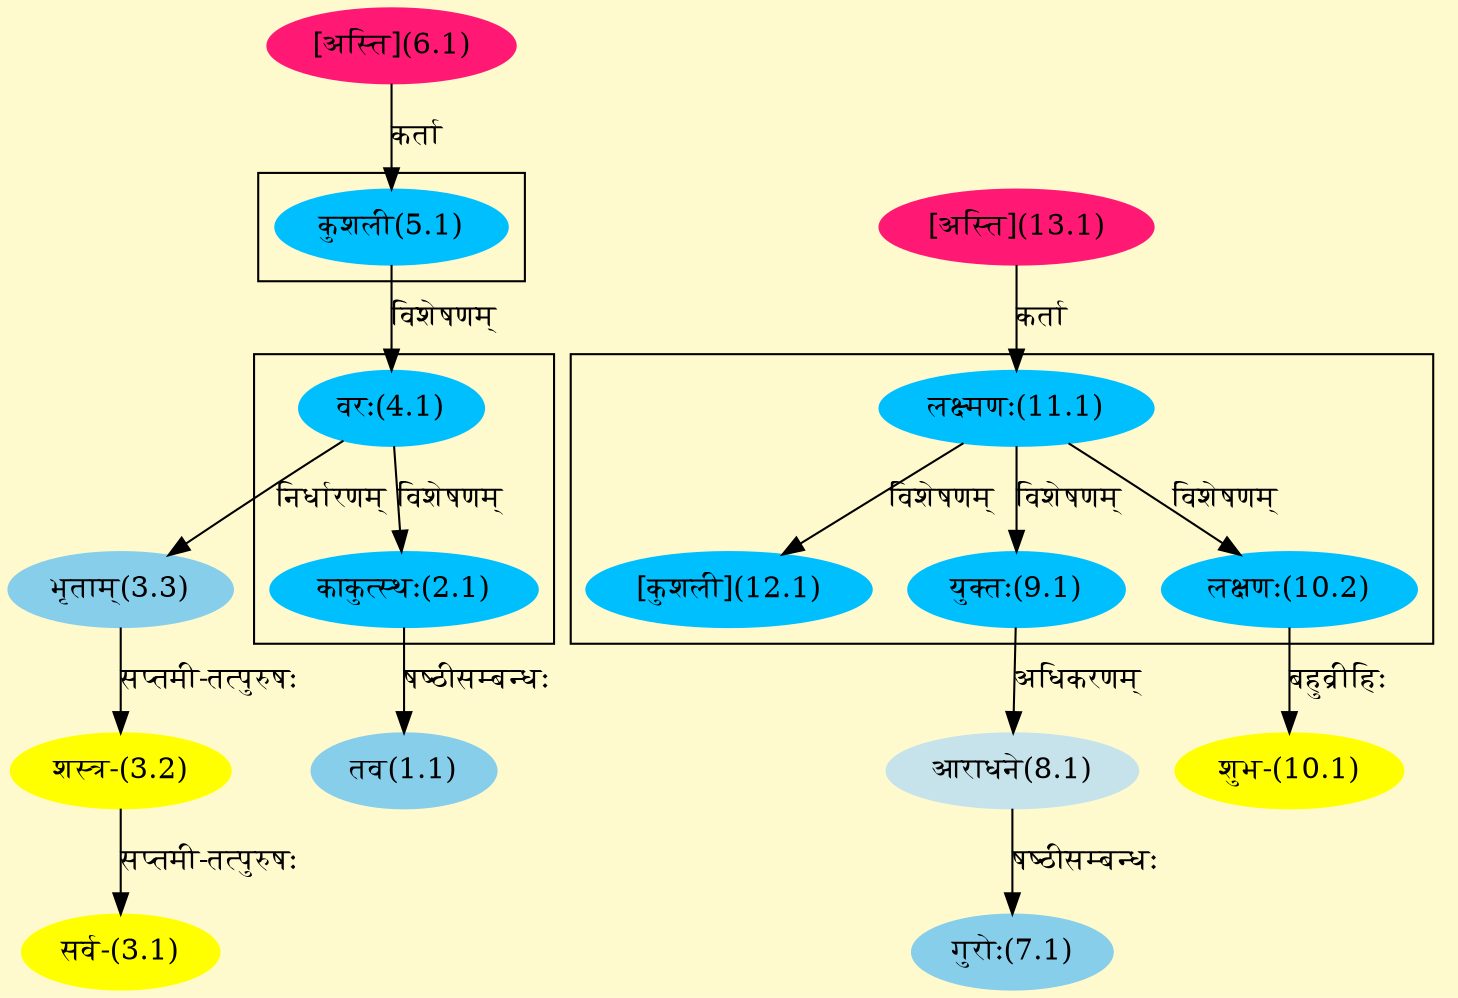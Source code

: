 digraph G{
rankdir=BT;
 compound=true;
 bgcolor="lemonchiffon1";

subgraph cluster_1{
Node2_1 [style=filled, color="#00BFFF" label = "काकुत्स्थः(2.1)"]
Node4_1 [style=filled, color="#00BFFF" label = "वरः(4.1)"]

}

subgraph cluster_2{
Node4_1 [style=filled, color="#00BFFF" label = "वरः(4.1)"]
Node5_1 [style=filled, color="#00BFFF" label = "कुशली(5.1)"]

}

subgraph cluster_3{
Node9_1 [style=filled, color="#00BFFF" label = "युक्तः(9.1)"]
Node11_1 [style=filled, color="#00BFFF" label = "लक्ष्मणः(11.1)"]
Node10_2 [style=filled, color="#00BFFF" label = "लक्षणः(10.2)"]
Node12_1 [style=filled, color="#00BFFF" label = "[कुशली](12.1)"]

}
Node1_1 [style=filled, color="#87CEEB" label = "तव(1.1)"]
Node2_1 [style=filled, color="#00BFFF" label = "काकुत्स्थः(2.1)"]
Node3_1 [style=filled, color="#FFFF00" label = "सर्व-(3.1)"]
Node3_2 [style=filled, color="#FFFF00" label = "शस्त्र-(3.2)"]
Node3_3 [style=filled, color="#87CEEB" label = "भृताम्(3.3)"]
Node4_1 [style=filled, color="#00BFFF" label = "वरः(4.1)"]
Node5_1 [style=filled, color="#00BFFF" label = "कुशली(5.1)"]
Node6_1 [style=filled, color="#FF1975" label = "[अस्ति](6.1)"]
Node7_1 [style=filled, color="#87CEEB" label = "गुरोः(7.1)"]
Node8_1 [style=filled, color="#C6E2EB" label = "आराधने(8.1)"]
Node9_1 [style=filled, color="#00BFFF" label = "युक्तः(9.1)"]
Node10_1 [style=filled, color="#FFFF00" label = "शुभ-(10.1)"]
Node10_2 [style=filled, color="#00BFFF" label = "लक्षणः(10.2)"]
Node11_1 [style=filled, color="#00BFFF" label = "लक्ष्मणः(11.1)"]
Node13_1 [style=filled, color="#FF1975" label = "[अस्ति](13.1)"]
/* Start of Relations section */

Node1_1 -> Node2_1 [  label="षष्ठीसम्बन्धः"  dir="back" ]
Node2_1 -> Node4_1 [  label="विशेषणम्"  dir="back" ]
Node3_1 -> Node3_2 [  label="सप्तमी-तत्पुरुषः"  dir="back" ]
Node3_2 -> Node3_3 [  label="सप्तमी-तत्पुरुषः"  dir="back" ]
Node3_3 -> Node4_1 [  label="निर्धारणम्"  dir="back" ]
Node4_1 -> Node5_1 [  label="विशेषणम्"  dir="back" ]
Node5_1 -> Node6_1 [  label="कर्ता"  dir="back" ]
Node7_1 -> Node8_1 [  label="षष्ठीसम्बन्धः"  dir="back" ]
Node8_1 -> Node9_1 [  label="अधिकरणम्"  dir="back" ]
Node9_1 -> Node11_1 [  label="विशेषणम्"  dir="back" ]
Node10_1 -> Node10_2 [  label="बहुव्रीहिः"  dir="back" ]
Node10_2 -> Node11_1 [  label="विशेषणम्"  dir="back" ]
Node11_1 -> Node13_1 [  label="कर्ता"  dir="back" ]
Node12_1 -> Node11_1 [  label="विशेषणम्"  dir="back" ]
}
